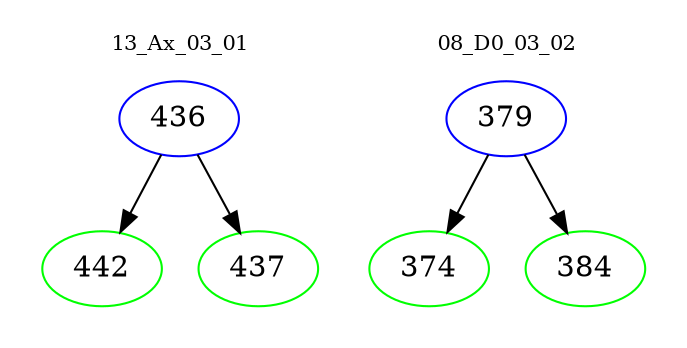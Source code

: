 digraph{
subgraph cluster_0 {
color = white
label = "13_Ax_03_01";
fontsize=10;
T0_436 [label="436", color="blue"]
T0_436 -> T0_442 [color="black"]
T0_442 [label="442", color="green"]
T0_436 -> T0_437 [color="black"]
T0_437 [label="437", color="green"]
}
subgraph cluster_1 {
color = white
label = "08_D0_03_02";
fontsize=10;
T1_379 [label="379", color="blue"]
T1_379 -> T1_374 [color="black"]
T1_374 [label="374", color="green"]
T1_379 -> T1_384 [color="black"]
T1_384 [label="384", color="green"]
}
}
